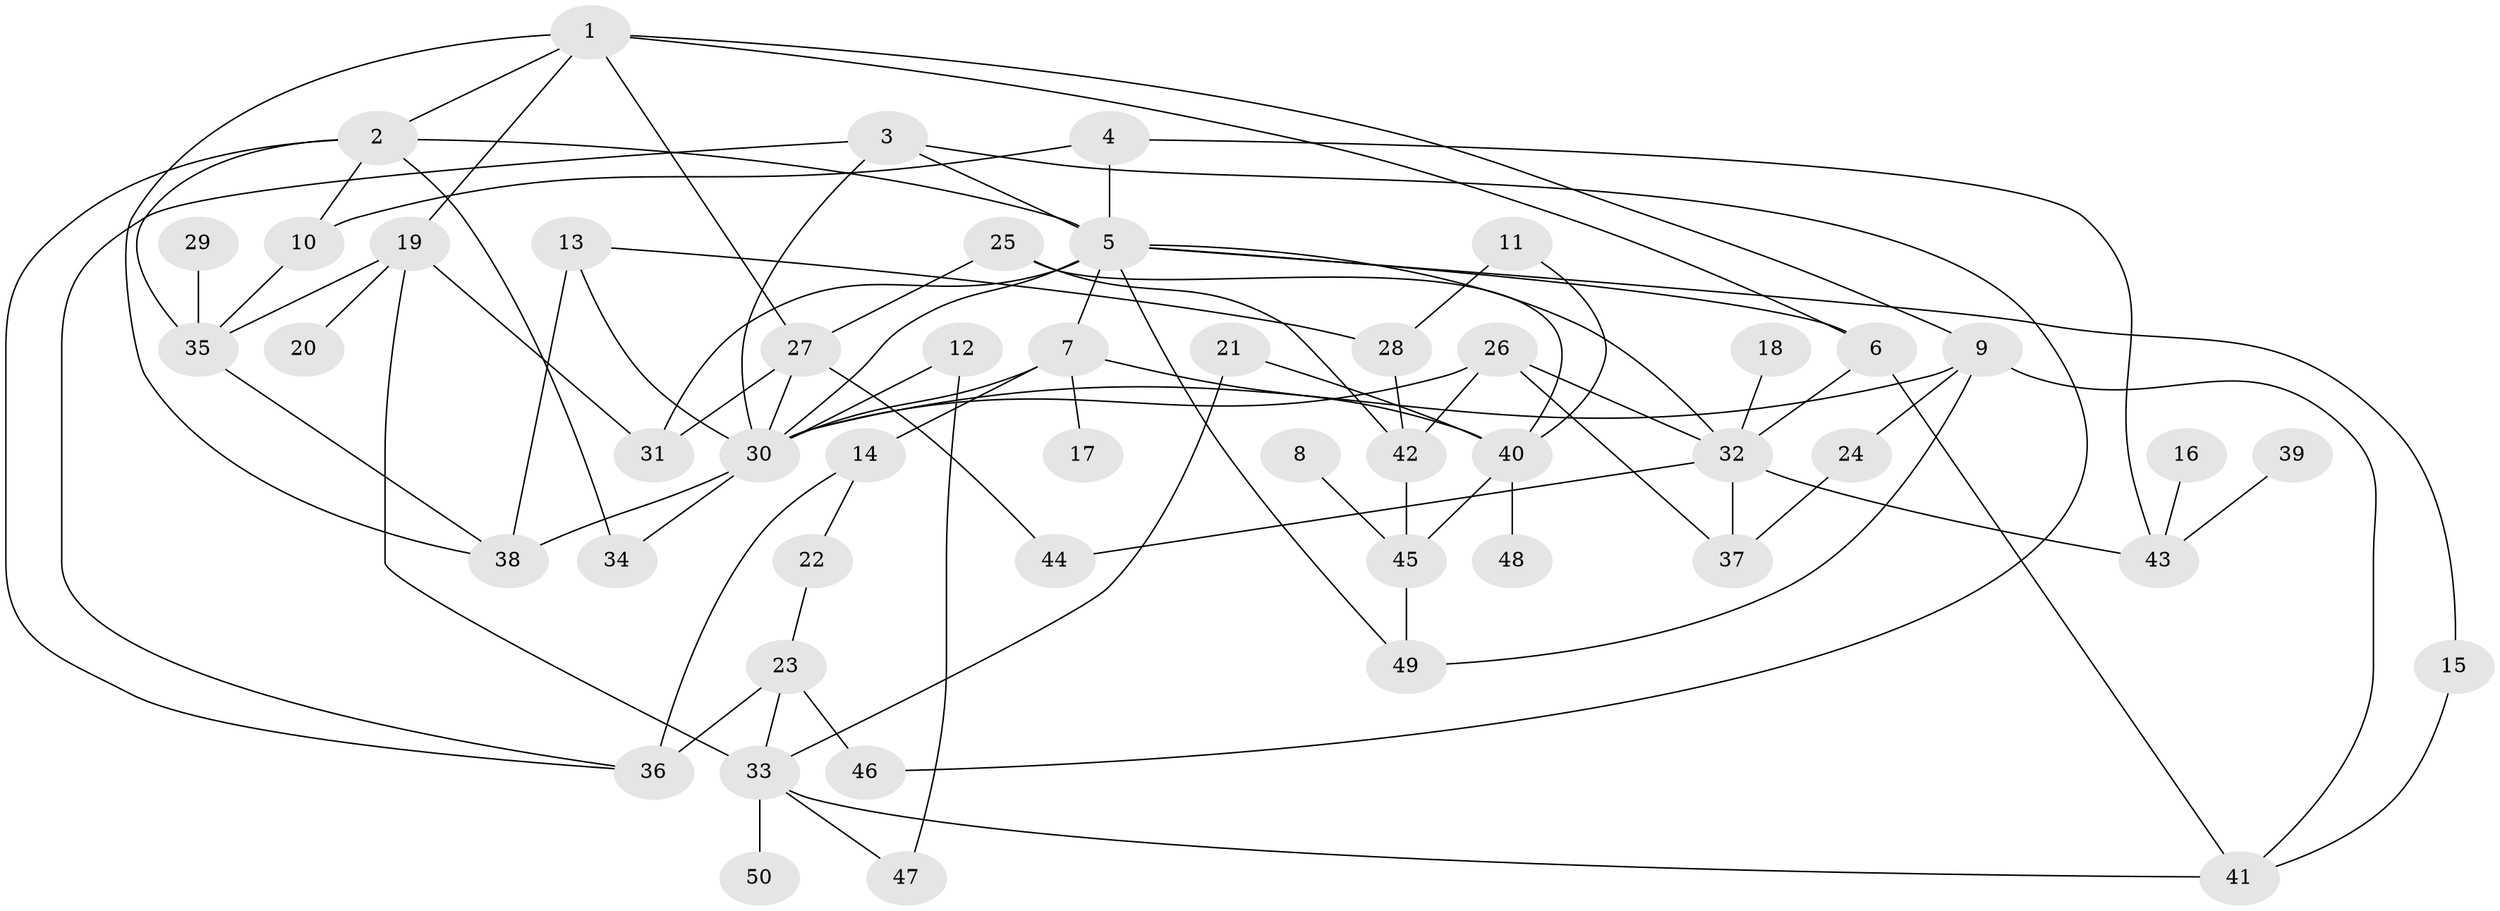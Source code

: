 // original degree distribution, {5: 0.1, 9: 0.01, 6: 0.02, 4: 0.13, 3: 0.26, 2: 0.27, 1: 0.21}
// Generated by graph-tools (version 1.1) at 2025/49/03/09/25 03:49:19]
// undirected, 50 vertices, 86 edges
graph export_dot {
graph [start="1"]
  node [color=gray90,style=filled];
  1;
  2;
  3;
  4;
  5;
  6;
  7;
  8;
  9;
  10;
  11;
  12;
  13;
  14;
  15;
  16;
  17;
  18;
  19;
  20;
  21;
  22;
  23;
  24;
  25;
  26;
  27;
  28;
  29;
  30;
  31;
  32;
  33;
  34;
  35;
  36;
  37;
  38;
  39;
  40;
  41;
  42;
  43;
  44;
  45;
  46;
  47;
  48;
  49;
  50;
  1 -- 2 [weight=1.0];
  1 -- 6 [weight=1.0];
  1 -- 9 [weight=1.0];
  1 -- 19 [weight=1.0];
  1 -- 27 [weight=1.0];
  1 -- 38 [weight=1.0];
  2 -- 5 [weight=1.0];
  2 -- 10 [weight=1.0];
  2 -- 34 [weight=1.0];
  2 -- 35 [weight=1.0];
  2 -- 36 [weight=1.0];
  3 -- 5 [weight=1.0];
  3 -- 30 [weight=1.0];
  3 -- 36 [weight=1.0];
  3 -- 46 [weight=1.0];
  4 -- 5 [weight=1.0];
  4 -- 10 [weight=1.0];
  4 -- 43 [weight=1.0];
  5 -- 6 [weight=1.0];
  5 -- 7 [weight=1.0];
  5 -- 15 [weight=1.0];
  5 -- 30 [weight=1.0];
  5 -- 31 [weight=1.0];
  5 -- 32 [weight=1.0];
  5 -- 49 [weight=1.0];
  6 -- 32 [weight=1.0];
  6 -- 41 [weight=1.0];
  7 -- 14 [weight=1.0];
  7 -- 17 [weight=1.0];
  7 -- 30 [weight=1.0];
  7 -- 40 [weight=1.0];
  8 -- 45 [weight=1.0];
  9 -- 24 [weight=1.0];
  9 -- 30 [weight=1.0];
  9 -- 41 [weight=1.0];
  9 -- 49 [weight=1.0];
  10 -- 35 [weight=1.0];
  11 -- 28 [weight=1.0];
  11 -- 40 [weight=1.0];
  12 -- 30 [weight=1.0];
  12 -- 47 [weight=1.0];
  13 -- 28 [weight=1.0];
  13 -- 30 [weight=1.0];
  13 -- 38 [weight=1.0];
  14 -- 22 [weight=1.0];
  14 -- 36 [weight=2.0];
  15 -- 41 [weight=1.0];
  16 -- 43 [weight=1.0];
  18 -- 32 [weight=1.0];
  19 -- 20 [weight=1.0];
  19 -- 31 [weight=1.0];
  19 -- 33 [weight=1.0];
  19 -- 35 [weight=1.0];
  21 -- 33 [weight=1.0];
  21 -- 40 [weight=1.0];
  22 -- 23 [weight=1.0];
  23 -- 33 [weight=1.0];
  23 -- 36 [weight=1.0];
  23 -- 46 [weight=1.0];
  24 -- 37 [weight=1.0];
  25 -- 27 [weight=1.0];
  25 -- 40 [weight=1.0];
  25 -- 42 [weight=1.0];
  26 -- 30 [weight=1.0];
  26 -- 32 [weight=1.0];
  26 -- 37 [weight=1.0];
  26 -- 42 [weight=1.0];
  27 -- 30 [weight=1.0];
  27 -- 31 [weight=1.0];
  27 -- 44 [weight=1.0];
  28 -- 42 [weight=1.0];
  29 -- 35 [weight=1.0];
  30 -- 34 [weight=1.0];
  30 -- 38 [weight=1.0];
  32 -- 37 [weight=1.0];
  32 -- 43 [weight=1.0];
  32 -- 44 [weight=1.0];
  33 -- 41 [weight=1.0];
  33 -- 47 [weight=1.0];
  33 -- 50 [weight=1.0];
  35 -- 38 [weight=1.0];
  39 -- 43 [weight=1.0];
  40 -- 45 [weight=1.0];
  40 -- 48 [weight=1.0];
  42 -- 45 [weight=1.0];
  45 -- 49 [weight=1.0];
}
